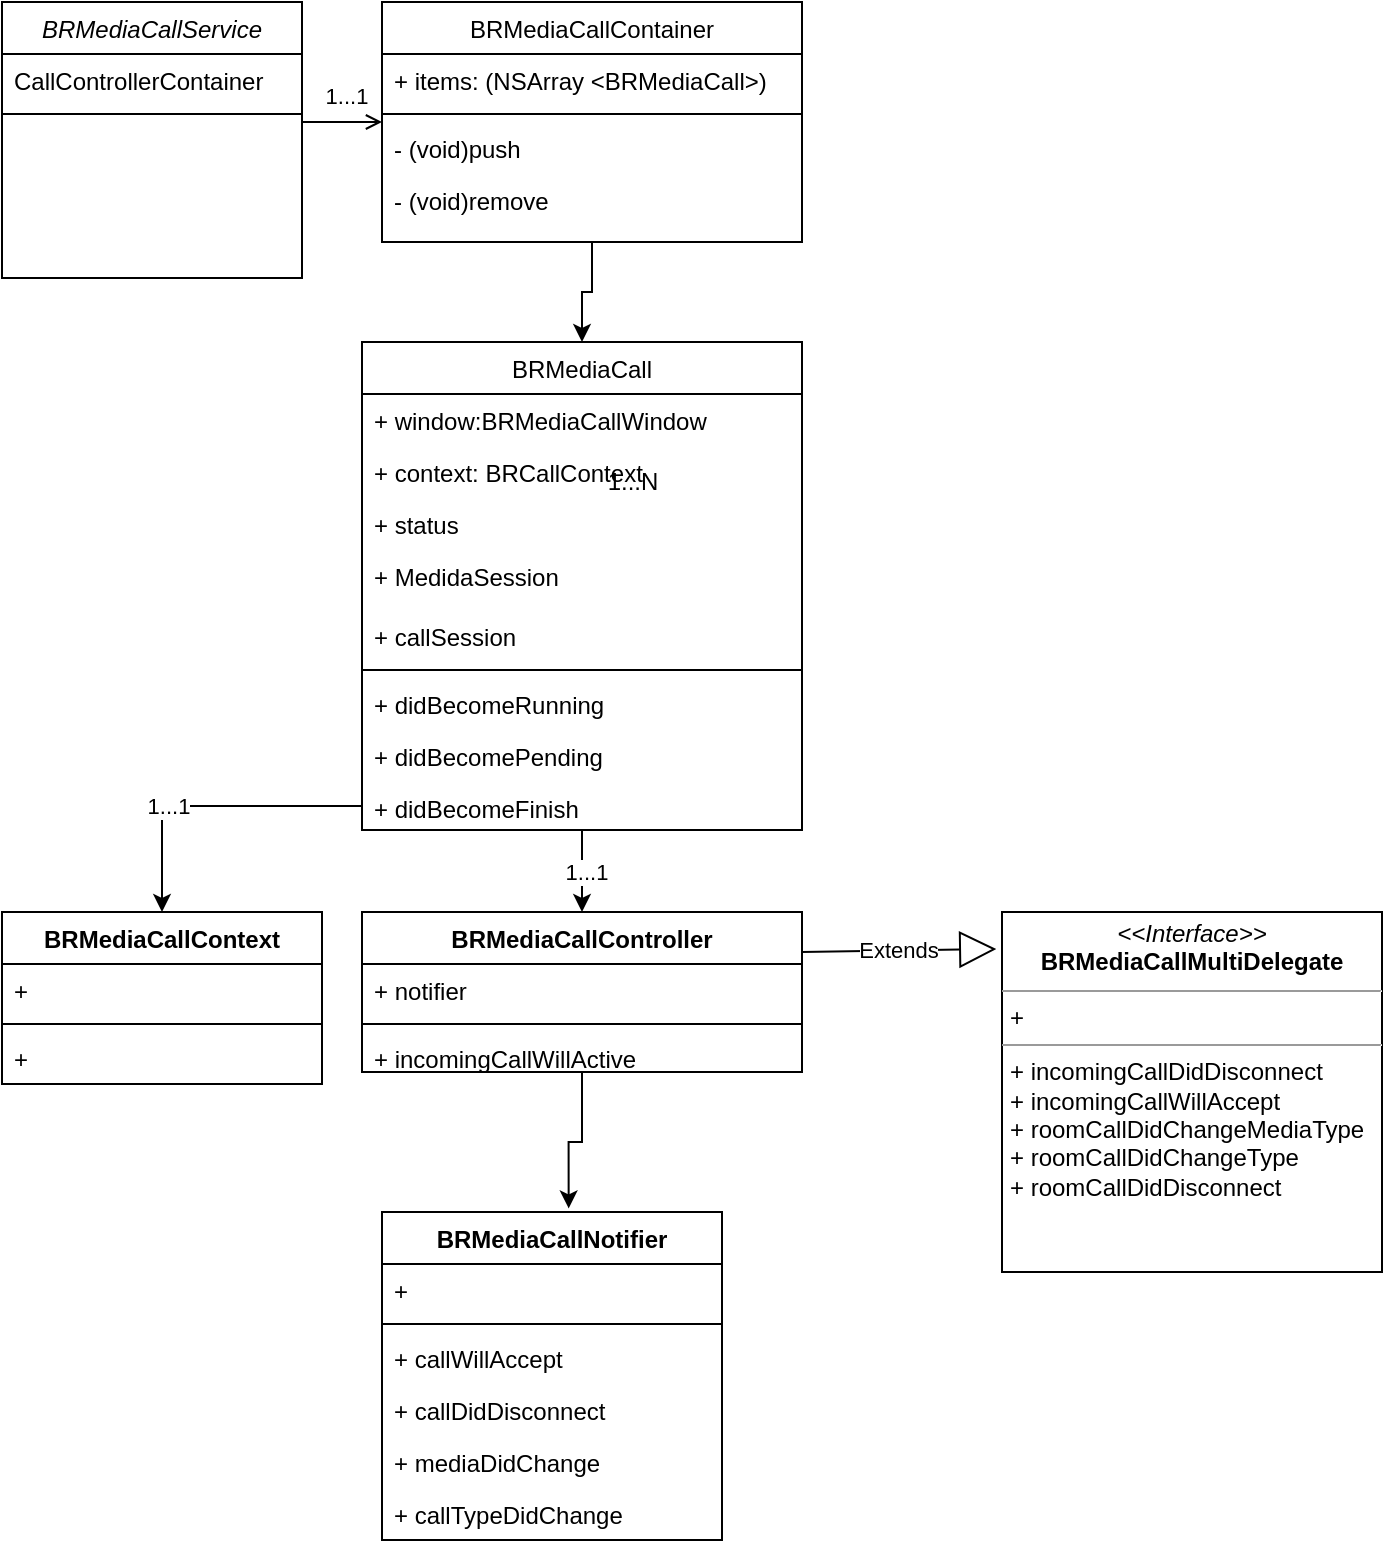 <mxfile version="18.1.1" type="github">
  <diagram id="C5RBs43oDa-KdzZeNtuy" name="Page-1">
    <mxGraphModel dx="1960" dy="945" grid="1" gridSize="10" guides="1" tooltips="1" connect="1" arrows="1" fold="1" page="1" pageScale="1" pageWidth="827" pageHeight="1169" math="0" shadow="0">
      <root>
        <mxCell id="WIyWlLk6GJQsqaUBKTNV-0" />
        <mxCell id="WIyWlLk6GJQsqaUBKTNV-1" parent="WIyWlLk6GJQsqaUBKTNV-0" />
        <mxCell id="zkfFHV4jXpPFQw0GAbJ--0" value="BRMediaCallService" style="swimlane;fontStyle=2;align=center;verticalAlign=top;childLayout=stackLayout;horizontal=1;startSize=26;horizontalStack=0;resizeParent=1;resizeLast=0;collapsible=1;marginBottom=0;rounded=0;shadow=0;strokeWidth=1;" parent="WIyWlLk6GJQsqaUBKTNV-1" vertex="1">
          <mxGeometry x="20" y="20" width="150" height="138" as="geometry">
            <mxRectangle x="230" y="140" width="160" height="26" as="alternateBounds" />
          </mxGeometry>
        </mxCell>
        <mxCell id="zkfFHV4jXpPFQw0GAbJ--1" value="CallControllerContainer" style="text;align=left;verticalAlign=top;spacingLeft=4;spacingRight=4;overflow=hidden;rotatable=0;points=[[0,0.5],[1,0.5]];portConstraint=eastwest;" parent="zkfFHV4jXpPFQw0GAbJ--0" vertex="1">
          <mxGeometry y="26" width="150" height="26" as="geometry" />
        </mxCell>
        <mxCell id="zkfFHV4jXpPFQw0GAbJ--4" value="" style="line;html=1;strokeWidth=1;align=left;verticalAlign=middle;spacingTop=-1;spacingLeft=3;spacingRight=3;rotatable=0;labelPosition=right;points=[];portConstraint=eastwest;" parent="zkfFHV4jXpPFQw0GAbJ--0" vertex="1">
          <mxGeometry y="52" width="150" height="8" as="geometry" />
        </mxCell>
        <mxCell id="2FAIhImoJMRV1DTdRBQq-52" style="edgeStyle=orthogonalEdgeStyle;rounded=0;orthogonalLoop=1;jettySize=auto;html=1;exitX=0;exitY=0.5;exitDx=0;exitDy=0;entryX=0.5;entryY=0;entryDx=0;entryDy=0;" edge="1" parent="WIyWlLk6GJQsqaUBKTNV-1" source="2FAIhImoJMRV1DTdRBQq-45" target="2FAIhImoJMRV1DTdRBQq-48">
          <mxGeometry relative="1" as="geometry">
            <mxPoint x="310" y="230" as="targetPoint" />
          </mxGeometry>
        </mxCell>
        <mxCell id="2FAIhImoJMRV1DTdRBQq-53" value="1...1" style="edgeLabel;html=1;align=center;verticalAlign=middle;resizable=0;points=[];" vertex="1" connectable="0" parent="2FAIhImoJMRV1DTdRBQq-52">
          <mxGeometry x="0.274" relative="1" as="geometry">
            <mxPoint as="offset" />
          </mxGeometry>
        </mxCell>
        <mxCell id="zkfFHV4jXpPFQw0GAbJ--17" value="BRMediaCallContainer" style="swimlane;fontStyle=0;align=center;verticalAlign=top;childLayout=stackLayout;horizontal=1;startSize=26;horizontalStack=0;resizeParent=1;resizeLast=0;collapsible=1;marginBottom=0;rounded=0;shadow=0;strokeWidth=1;" parent="WIyWlLk6GJQsqaUBKTNV-1" vertex="1">
          <mxGeometry x="210" y="20" width="210" height="120" as="geometry">
            <mxRectangle x="430" y="120" width="160" height="26" as="alternateBounds" />
          </mxGeometry>
        </mxCell>
        <mxCell id="2FAIhImoJMRV1DTdRBQq-9" value="+ items: (NSArray &lt;BRMediaCall&gt;)&#xa;" style="text;strokeColor=none;fillColor=none;align=left;verticalAlign=top;spacingLeft=4;spacingRight=4;overflow=hidden;rotatable=0;points=[[0,0.5],[1,0.5]];portConstraint=eastwest;" vertex="1" parent="zkfFHV4jXpPFQw0GAbJ--17">
          <mxGeometry y="26" width="210" height="26" as="geometry" />
        </mxCell>
        <mxCell id="zkfFHV4jXpPFQw0GAbJ--23" value="" style="line;html=1;strokeWidth=1;align=left;verticalAlign=middle;spacingTop=-1;spacingLeft=3;spacingRight=3;rotatable=0;labelPosition=right;points=[];portConstraint=eastwest;" parent="zkfFHV4jXpPFQw0GAbJ--17" vertex="1">
          <mxGeometry y="52" width="210" height="8" as="geometry" />
        </mxCell>
        <mxCell id="zkfFHV4jXpPFQw0GAbJ--18" value="- (void)push" style="text;align=left;verticalAlign=top;spacingLeft=4;spacingRight=4;overflow=hidden;rotatable=0;points=[[0,0.5],[1,0.5]];portConstraint=eastwest;" parent="zkfFHV4jXpPFQw0GAbJ--17" vertex="1">
          <mxGeometry y="60" width="210" height="26" as="geometry" />
        </mxCell>
        <mxCell id="zkfFHV4jXpPFQw0GAbJ--19" value="- (void)remove" style="text;align=left;verticalAlign=top;spacingLeft=4;spacingRight=4;overflow=hidden;rotatable=0;points=[[0,0.5],[1,0.5]];portConstraint=eastwest;rounded=0;shadow=0;html=0;" parent="zkfFHV4jXpPFQw0GAbJ--17" vertex="1">
          <mxGeometry y="86" width="210" height="30" as="geometry" />
        </mxCell>
        <mxCell id="zkfFHV4jXpPFQw0GAbJ--26" value="" style="endArrow=open;shadow=0;strokeWidth=1;rounded=0;endFill=1;edgeStyle=elbowEdgeStyle;elbow=vertical;" parent="WIyWlLk6GJQsqaUBKTNV-1" source="zkfFHV4jXpPFQw0GAbJ--0" target="zkfFHV4jXpPFQw0GAbJ--17" edge="1">
          <mxGeometry x="0.5" y="41" relative="1" as="geometry">
            <mxPoint x="380" y="192" as="sourcePoint" />
            <mxPoint x="540" y="192" as="targetPoint" />
            <mxPoint x="-40" y="32" as="offset" />
          </mxGeometry>
        </mxCell>
        <mxCell id="2FAIhImoJMRV1DTdRBQq-26" value="1...1" style="edgeLabel;html=1;align=center;verticalAlign=middle;resizable=0;points=[];" vertex="1" connectable="0" parent="zkfFHV4jXpPFQw0GAbJ--26">
          <mxGeometry x="0.1" y="1" relative="1" as="geometry">
            <mxPoint y="-12" as="offset" />
          </mxGeometry>
        </mxCell>
        <mxCell id="2FAIhImoJMRV1DTdRBQq-24" style="edgeStyle=orthogonalEdgeStyle;rounded=0;orthogonalLoop=1;jettySize=auto;html=1;exitX=0.5;exitY=1;exitDx=0;exitDy=0;entryX=0.5;entryY=0;entryDx=0;entryDy=0;" edge="1" parent="WIyWlLk6GJQsqaUBKTNV-1" source="2FAIhImoJMRV1DTdRBQq-0" target="2FAIhImoJMRV1DTdRBQq-16">
          <mxGeometry relative="1" as="geometry" />
        </mxCell>
        <mxCell id="2FAIhImoJMRV1DTdRBQq-28" value="1...1" style="edgeLabel;html=1;align=center;verticalAlign=middle;resizable=0;points=[];" vertex="1" connectable="0" parent="2FAIhImoJMRV1DTdRBQq-24">
          <mxGeometry x="0.083" y="2" relative="1" as="geometry">
            <mxPoint y="-1" as="offset" />
          </mxGeometry>
        </mxCell>
        <mxCell id="2FAIhImoJMRV1DTdRBQq-0" value="BRMediaCall" style="swimlane;fontStyle=0;align=center;verticalAlign=top;childLayout=stackLayout;horizontal=1;startSize=26;horizontalStack=0;resizeParent=1;resizeLast=0;collapsible=1;marginBottom=0;rounded=0;shadow=0;strokeWidth=1;" vertex="1" parent="WIyWlLk6GJQsqaUBKTNV-1">
          <mxGeometry x="200" y="190" width="220" height="244" as="geometry">
            <mxRectangle x="550" y="140" width="160" height="26" as="alternateBounds" />
          </mxGeometry>
        </mxCell>
        <mxCell id="2FAIhImoJMRV1DTdRBQq-12" value="+ window:BRMediaCallWindow" style="text;strokeColor=none;fillColor=none;align=left;verticalAlign=top;spacingLeft=4;spacingRight=4;overflow=hidden;rotatable=0;points=[[0,0.5],[1,0.5]];portConstraint=eastwest;" vertex="1" parent="2FAIhImoJMRV1DTdRBQq-0">
          <mxGeometry y="26" width="220" height="26" as="geometry" />
        </mxCell>
        <mxCell id="2FAIhImoJMRV1DTdRBQq-13" value="+ context: BRCallContext" style="text;strokeColor=none;fillColor=none;align=left;verticalAlign=top;spacingLeft=4;spacingRight=4;overflow=hidden;rotatable=0;points=[[0,0.5],[1,0.5]];portConstraint=eastwest;" vertex="1" parent="2FAIhImoJMRV1DTdRBQq-0">
          <mxGeometry y="52" width="220" height="26" as="geometry" />
        </mxCell>
        <mxCell id="2FAIhImoJMRV1DTdRBQq-14" value="+ status" style="text;strokeColor=none;fillColor=none;align=left;verticalAlign=top;spacingLeft=4;spacingRight=4;overflow=hidden;rotatable=0;points=[[0,0.5],[1,0.5]];portConstraint=eastwest;" vertex="1" parent="2FAIhImoJMRV1DTdRBQq-0">
          <mxGeometry y="78" width="220" height="26" as="geometry" />
        </mxCell>
        <mxCell id="2FAIhImoJMRV1DTdRBQq-35" value="+ MedidaSession" style="text;strokeColor=none;fillColor=none;align=left;verticalAlign=top;spacingLeft=4;spacingRight=4;overflow=hidden;rotatable=0;points=[[0,0.5],[1,0.5]];portConstraint=eastwest;" vertex="1" parent="2FAIhImoJMRV1DTdRBQq-0">
          <mxGeometry y="104" width="220" height="30" as="geometry" />
        </mxCell>
        <mxCell id="2FAIhImoJMRV1DTdRBQq-34" value="+ callSession" style="text;strokeColor=none;fillColor=none;align=left;verticalAlign=top;spacingLeft=4;spacingRight=4;overflow=hidden;rotatable=0;points=[[0,0.5],[1,0.5]];portConstraint=eastwest;" vertex="1" parent="2FAIhImoJMRV1DTdRBQq-0">
          <mxGeometry y="134" width="220" height="26" as="geometry" />
        </mxCell>
        <mxCell id="2FAIhImoJMRV1DTdRBQq-3" value="" style="line;html=1;strokeWidth=1;align=left;verticalAlign=middle;spacingTop=-1;spacingLeft=3;spacingRight=3;rotatable=0;labelPosition=right;points=[];portConstraint=eastwest;" vertex="1" parent="2FAIhImoJMRV1DTdRBQq-0">
          <mxGeometry y="160" width="220" height="8" as="geometry" />
        </mxCell>
        <mxCell id="2FAIhImoJMRV1DTdRBQq-38" value="+ didBecomeRunning" style="text;strokeColor=none;fillColor=none;align=left;verticalAlign=top;spacingLeft=4;spacingRight=4;overflow=hidden;rotatable=0;points=[[0,0.5],[1,0.5]];portConstraint=eastwest;" vertex="1" parent="2FAIhImoJMRV1DTdRBQq-0">
          <mxGeometry y="168" width="220" height="26" as="geometry" />
        </mxCell>
        <mxCell id="2FAIhImoJMRV1DTdRBQq-39" value="+ didBecomePending" style="text;strokeColor=none;fillColor=none;align=left;verticalAlign=top;spacingLeft=4;spacingRight=4;overflow=hidden;rotatable=0;points=[[0,0.5],[1,0.5]];portConstraint=eastwest;" vertex="1" parent="2FAIhImoJMRV1DTdRBQq-0">
          <mxGeometry y="194" width="220" height="26" as="geometry" />
        </mxCell>
        <mxCell id="2FAIhImoJMRV1DTdRBQq-45" value="+ didBecomeFinish" style="text;strokeColor=none;fillColor=none;align=left;verticalAlign=top;spacingLeft=4;spacingRight=4;overflow=hidden;rotatable=0;points=[[0,0.5],[1,0.5]];portConstraint=eastwest;" vertex="1" parent="2FAIhImoJMRV1DTdRBQq-0">
          <mxGeometry y="220" width="220" height="24" as="geometry" />
        </mxCell>
        <mxCell id="2FAIhImoJMRV1DTdRBQq-11" style="edgeStyle=orthogonalEdgeStyle;rounded=0;orthogonalLoop=1;jettySize=auto;html=1;entryX=0.5;entryY=0;entryDx=0;entryDy=0;exitX=0.5;exitY=1;exitDx=0;exitDy=0;" edge="1" parent="WIyWlLk6GJQsqaUBKTNV-1" source="zkfFHV4jXpPFQw0GAbJ--17" target="2FAIhImoJMRV1DTdRBQq-0">
          <mxGeometry relative="1" as="geometry">
            <mxPoint x="380" y="260" as="sourcePoint" />
          </mxGeometry>
        </mxCell>
        <mxCell id="2FAIhImoJMRV1DTdRBQq-60" style="edgeStyle=orthogonalEdgeStyle;rounded=0;orthogonalLoop=1;jettySize=auto;html=1;exitX=0.5;exitY=1;exitDx=0;exitDy=0;entryX=0.549;entryY=-0.011;entryDx=0;entryDy=0;entryPerimeter=0;exitPerimeter=0;" edge="1" parent="WIyWlLk6GJQsqaUBKTNV-1" source="2FAIhImoJMRV1DTdRBQq-37" target="2FAIhImoJMRV1DTdRBQq-20">
          <mxGeometry relative="1" as="geometry" />
        </mxCell>
        <mxCell id="2FAIhImoJMRV1DTdRBQq-16" value="BRMediaCallController" style="swimlane;fontStyle=1;align=center;verticalAlign=top;childLayout=stackLayout;horizontal=1;startSize=26;horizontalStack=0;resizeParent=1;resizeParentMax=0;resizeLast=0;collapsible=1;marginBottom=0;" vertex="1" parent="WIyWlLk6GJQsqaUBKTNV-1">
          <mxGeometry x="200" y="475" width="220" height="80" as="geometry" />
        </mxCell>
        <mxCell id="2FAIhImoJMRV1DTdRBQq-17" value="+ notifier" style="text;strokeColor=none;fillColor=none;align=left;verticalAlign=top;spacingLeft=4;spacingRight=4;overflow=hidden;rotatable=0;points=[[0,0.5],[1,0.5]];portConstraint=eastwest;" vertex="1" parent="2FAIhImoJMRV1DTdRBQq-16">
          <mxGeometry y="26" width="220" height="26" as="geometry" />
        </mxCell>
        <mxCell id="2FAIhImoJMRV1DTdRBQq-18" value="" style="line;strokeWidth=1;fillColor=none;align=left;verticalAlign=middle;spacingTop=-1;spacingLeft=3;spacingRight=3;rotatable=0;labelPosition=right;points=[];portConstraint=eastwest;" vertex="1" parent="2FAIhImoJMRV1DTdRBQq-16">
          <mxGeometry y="52" width="220" height="8" as="geometry" />
        </mxCell>
        <mxCell id="2FAIhImoJMRV1DTdRBQq-37" value="+ incomingCallWillActive" style="text;strokeColor=none;fillColor=none;align=left;verticalAlign=top;spacingLeft=4;spacingRight=4;overflow=hidden;rotatable=0;points=[[0,0.5],[1,0.5]];portConstraint=eastwest;" vertex="1" parent="2FAIhImoJMRV1DTdRBQq-16">
          <mxGeometry y="60" width="220" height="20" as="geometry" />
        </mxCell>
        <mxCell id="2FAIhImoJMRV1DTdRBQq-20" value="BRMediaCallNotifier" style="swimlane;fontStyle=1;align=center;verticalAlign=top;childLayout=stackLayout;horizontal=1;startSize=26;horizontalStack=0;resizeParent=1;resizeParentMax=0;resizeLast=0;collapsible=1;marginBottom=0;" vertex="1" parent="WIyWlLk6GJQsqaUBKTNV-1">
          <mxGeometry x="210" y="625" width="170" height="164" as="geometry" />
        </mxCell>
        <mxCell id="2FAIhImoJMRV1DTdRBQq-21" value="+ " style="text;strokeColor=none;fillColor=none;align=left;verticalAlign=top;spacingLeft=4;spacingRight=4;overflow=hidden;rotatable=0;points=[[0,0.5],[1,0.5]];portConstraint=eastwest;" vertex="1" parent="2FAIhImoJMRV1DTdRBQq-20">
          <mxGeometry y="26" width="170" height="26" as="geometry" />
        </mxCell>
        <mxCell id="2FAIhImoJMRV1DTdRBQq-22" value="" style="line;strokeWidth=1;fillColor=none;align=left;verticalAlign=middle;spacingTop=-1;spacingLeft=3;spacingRight=3;rotatable=0;labelPosition=right;points=[];portConstraint=eastwest;" vertex="1" parent="2FAIhImoJMRV1DTdRBQq-20">
          <mxGeometry y="52" width="170" height="8" as="geometry" />
        </mxCell>
        <mxCell id="2FAIhImoJMRV1DTdRBQq-29" value="+ callWillAccept" style="text;strokeColor=none;fillColor=none;align=left;verticalAlign=top;spacingLeft=4;spacingRight=4;overflow=hidden;rotatable=0;points=[[0,0.5],[1,0.5]];portConstraint=eastwest;" vertex="1" parent="2FAIhImoJMRV1DTdRBQq-20">
          <mxGeometry y="60" width="170" height="26" as="geometry" />
        </mxCell>
        <mxCell id="2FAIhImoJMRV1DTdRBQq-23" value="+ callDidDisconnect" style="text;strokeColor=none;fillColor=none;align=left;verticalAlign=top;spacingLeft=4;spacingRight=4;overflow=hidden;rotatable=0;points=[[0,0.5],[1,0.5]];portConstraint=eastwest;" vertex="1" parent="2FAIhImoJMRV1DTdRBQq-20">
          <mxGeometry y="86" width="170" height="26" as="geometry" />
        </mxCell>
        <mxCell id="2FAIhImoJMRV1DTdRBQq-30" value="+ mediaDidChange" style="text;strokeColor=none;fillColor=none;align=left;verticalAlign=top;spacingLeft=4;spacingRight=4;overflow=hidden;rotatable=0;points=[[0,0.5],[1,0.5]];portConstraint=eastwest;" vertex="1" parent="2FAIhImoJMRV1DTdRBQq-20">
          <mxGeometry y="112" width="170" height="26" as="geometry" />
        </mxCell>
        <mxCell id="2FAIhImoJMRV1DTdRBQq-31" value="+ callTypeDidChange" style="text;strokeColor=none;fillColor=none;align=left;verticalAlign=top;spacingLeft=4;spacingRight=4;overflow=hidden;rotatable=0;points=[[0,0.5],[1,0.5]];portConstraint=eastwest;" vertex="1" parent="2FAIhImoJMRV1DTdRBQq-20">
          <mxGeometry y="138" width="170" height="26" as="geometry" />
        </mxCell>
        <mxCell id="2FAIhImoJMRV1DTdRBQq-48" value="BRMediaCallContext" style="swimlane;fontStyle=1;align=center;verticalAlign=top;childLayout=stackLayout;horizontal=1;startSize=26;horizontalStack=0;resizeParent=1;resizeParentMax=0;resizeLast=0;collapsible=1;marginBottom=0;" vertex="1" parent="WIyWlLk6GJQsqaUBKTNV-1">
          <mxGeometry x="20" y="475" width="160" height="86" as="geometry" />
        </mxCell>
        <mxCell id="2FAIhImoJMRV1DTdRBQq-49" value="+ " style="text;strokeColor=none;fillColor=none;align=left;verticalAlign=top;spacingLeft=4;spacingRight=4;overflow=hidden;rotatable=0;points=[[0,0.5],[1,0.5]];portConstraint=eastwest;" vertex="1" parent="2FAIhImoJMRV1DTdRBQq-48">
          <mxGeometry y="26" width="160" height="26" as="geometry" />
        </mxCell>
        <mxCell id="2FAIhImoJMRV1DTdRBQq-50" value="" style="line;strokeWidth=1;fillColor=none;align=left;verticalAlign=middle;spacingTop=-1;spacingLeft=3;spacingRight=3;rotatable=0;labelPosition=right;points=[];portConstraint=eastwest;" vertex="1" parent="2FAIhImoJMRV1DTdRBQq-48">
          <mxGeometry y="52" width="160" height="8" as="geometry" />
        </mxCell>
        <mxCell id="2FAIhImoJMRV1DTdRBQq-51" value="+ " style="text;strokeColor=none;fillColor=none;align=left;verticalAlign=top;spacingLeft=4;spacingRight=4;overflow=hidden;rotatable=0;points=[[0,0.5],[1,0.5]];portConstraint=eastwest;" vertex="1" parent="2FAIhImoJMRV1DTdRBQq-48">
          <mxGeometry y="60" width="160" height="26" as="geometry" />
        </mxCell>
        <mxCell id="2FAIhImoJMRV1DTdRBQq-56" value="&lt;p style=&quot;margin:0px;margin-top:4px;text-align:center;&quot;&gt;&lt;i&gt;&amp;lt;&amp;lt;Interface&amp;gt;&amp;gt;&lt;/i&gt;&lt;br&gt;&lt;b&gt;BRMediaCallMultiDelegate&lt;/b&gt;&lt;/p&gt;&lt;hr size=&quot;1&quot;&gt;&lt;p style=&quot;margin:0px;margin-left:4px;&quot;&gt;+&amp;nbsp;&lt;br&gt;&lt;/p&gt;&lt;hr size=&quot;1&quot;&gt;&lt;p style=&quot;margin:0px;margin-left:4px;&quot;&gt;+ incomingCallDidDisconnect&lt;br&gt;&lt;/p&gt;&lt;p style=&quot;margin:0px;margin-left:4px;&quot;&gt;+ incomingCallWillAccept&lt;/p&gt;&lt;p style=&quot;margin:0px;margin-left:4px;&quot;&gt;+ roomCallDidChangeMediaType&lt;/p&gt;&lt;p style=&quot;margin:0px;margin-left:4px;&quot;&gt;+ roomCallDidChangeType&lt;/p&gt;&lt;p style=&quot;margin:0px;margin-left:4px;&quot;&gt;+ roomCallDidDisconnect&lt;/p&gt;" style="verticalAlign=top;align=left;overflow=fill;fontSize=12;fontFamily=Helvetica;html=1;" vertex="1" parent="WIyWlLk6GJQsqaUBKTNV-1">
          <mxGeometry x="520" y="475" width="190" height="180" as="geometry" />
        </mxCell>
        <mxCell id="2FAIhImoJMRV1DTdRBQq-58" value="Extends" style="endArrow=block;endSize=16;endFill=0;html=1;rounded=0;exitX=1;exitY=0.25;exitDx=0;exitDy=0;entryX=-0.015;entryY=0.103;entryDx=0;entryDy=0;entryPerimeter=0;" edge="1" parent="WIyWlLk6GJQsqaUBKTNV-1" source="2FAIhImoJMRV1DTdRBQq-16" target="2FAIhImoJMRV1DTdRBQq-56">
          <mxGeometry width="160" relative="1" as="geometry">
            <mxPoint x="820" y="517.94" as="sourcePoint" />
            <mxPoint x="980" y="517.94" as="targetPoint" />
          </mxGeometry>
        </mxCell>
        <mxCell id="2FAIhImoJMRV1DTdRBQq-27" value="1...N" style="text;html=1;align=center;verticalAlign=middle;resizable=0;points=[];autosize=1;strokeColor=none;fillColor=none;" vertex="1" parent="WIyWlLk6GJQsqaUBKTNV-1">
          <mxGeometry x="230" y="250" width="210" height="20" as="geometry" />
        </mxCell>
      </root>
    </mxGraphModel>
  </diagram>
</mxfile>
